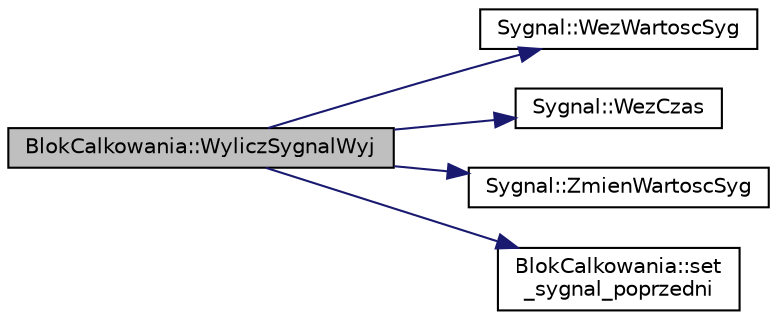 digraph "BlokCalkowania::WyliczSygnalWyj"
{
  edge [fontname="Helvetica",fontsize="10",labelfontname="Helvetica",labelfontsize="10"];
  node [fontname="Helvetica",fontsize="10",shape=record];
  rankdir="LR";
  Node1 [label="BlokCalkowania::WyliczSygnalWyj",height=0.2,width=0.4,color="black", fillcolor="grey75", style="filled" fontcolor="black"];
  Node1 -> Node2 [color="midnightblue",fontsize="10",style="solid",fontname="Helvetica"];
  Node2 [label="Sygnal::WezWartoscSyg",height=0.2,width=0.4,color="black", fillcolor="white", style="filled",URL="$class_sygnal.html#afd7c427955bbbe1451e04c7ac24516d2",tooltip="Udostępnia wartość "];
  Node1 -> Node3 [color="midnightblue",fontsize="10",style="solid",fontname="Helvetica"];
  Node3 [label="Sygnal::WezCzas",height=0.2,width=0.4,color="black", fillcolor="white", style="filled",URL="$class_sygnal.html#a0d650c658f3e0f482b2dd350460d2484",tooltip="Udostępnia czas. "];
  Node1 -> Node4 [color="midnightblue",fontsize="10",style="solid",fontname="Helvetica"];
  Node4 [label="Sygnal::ZmienWartoscSyg",height=0.2,width=0.4,color="black", fillcolor="white", style="filled",URL="$class_sygnal.html#acf5cbff48e1810b643c247eb2648d3a6",tooltip="Zmienia wartość syganłu. "];
  Node1 -> Node5 [color="midnightblue",fontsize="10",style="solid",fontname="Helvetica"];
  Node5 [label="BlokCalkowania::set\l_sygnal_poprzedni",height=0.2,width=0.4,color="black", fillcolor="white", style="filled",URL="$class_blok_calkowania.html#ac29bb654a5bd555d032a61b139f30e60"];
}
